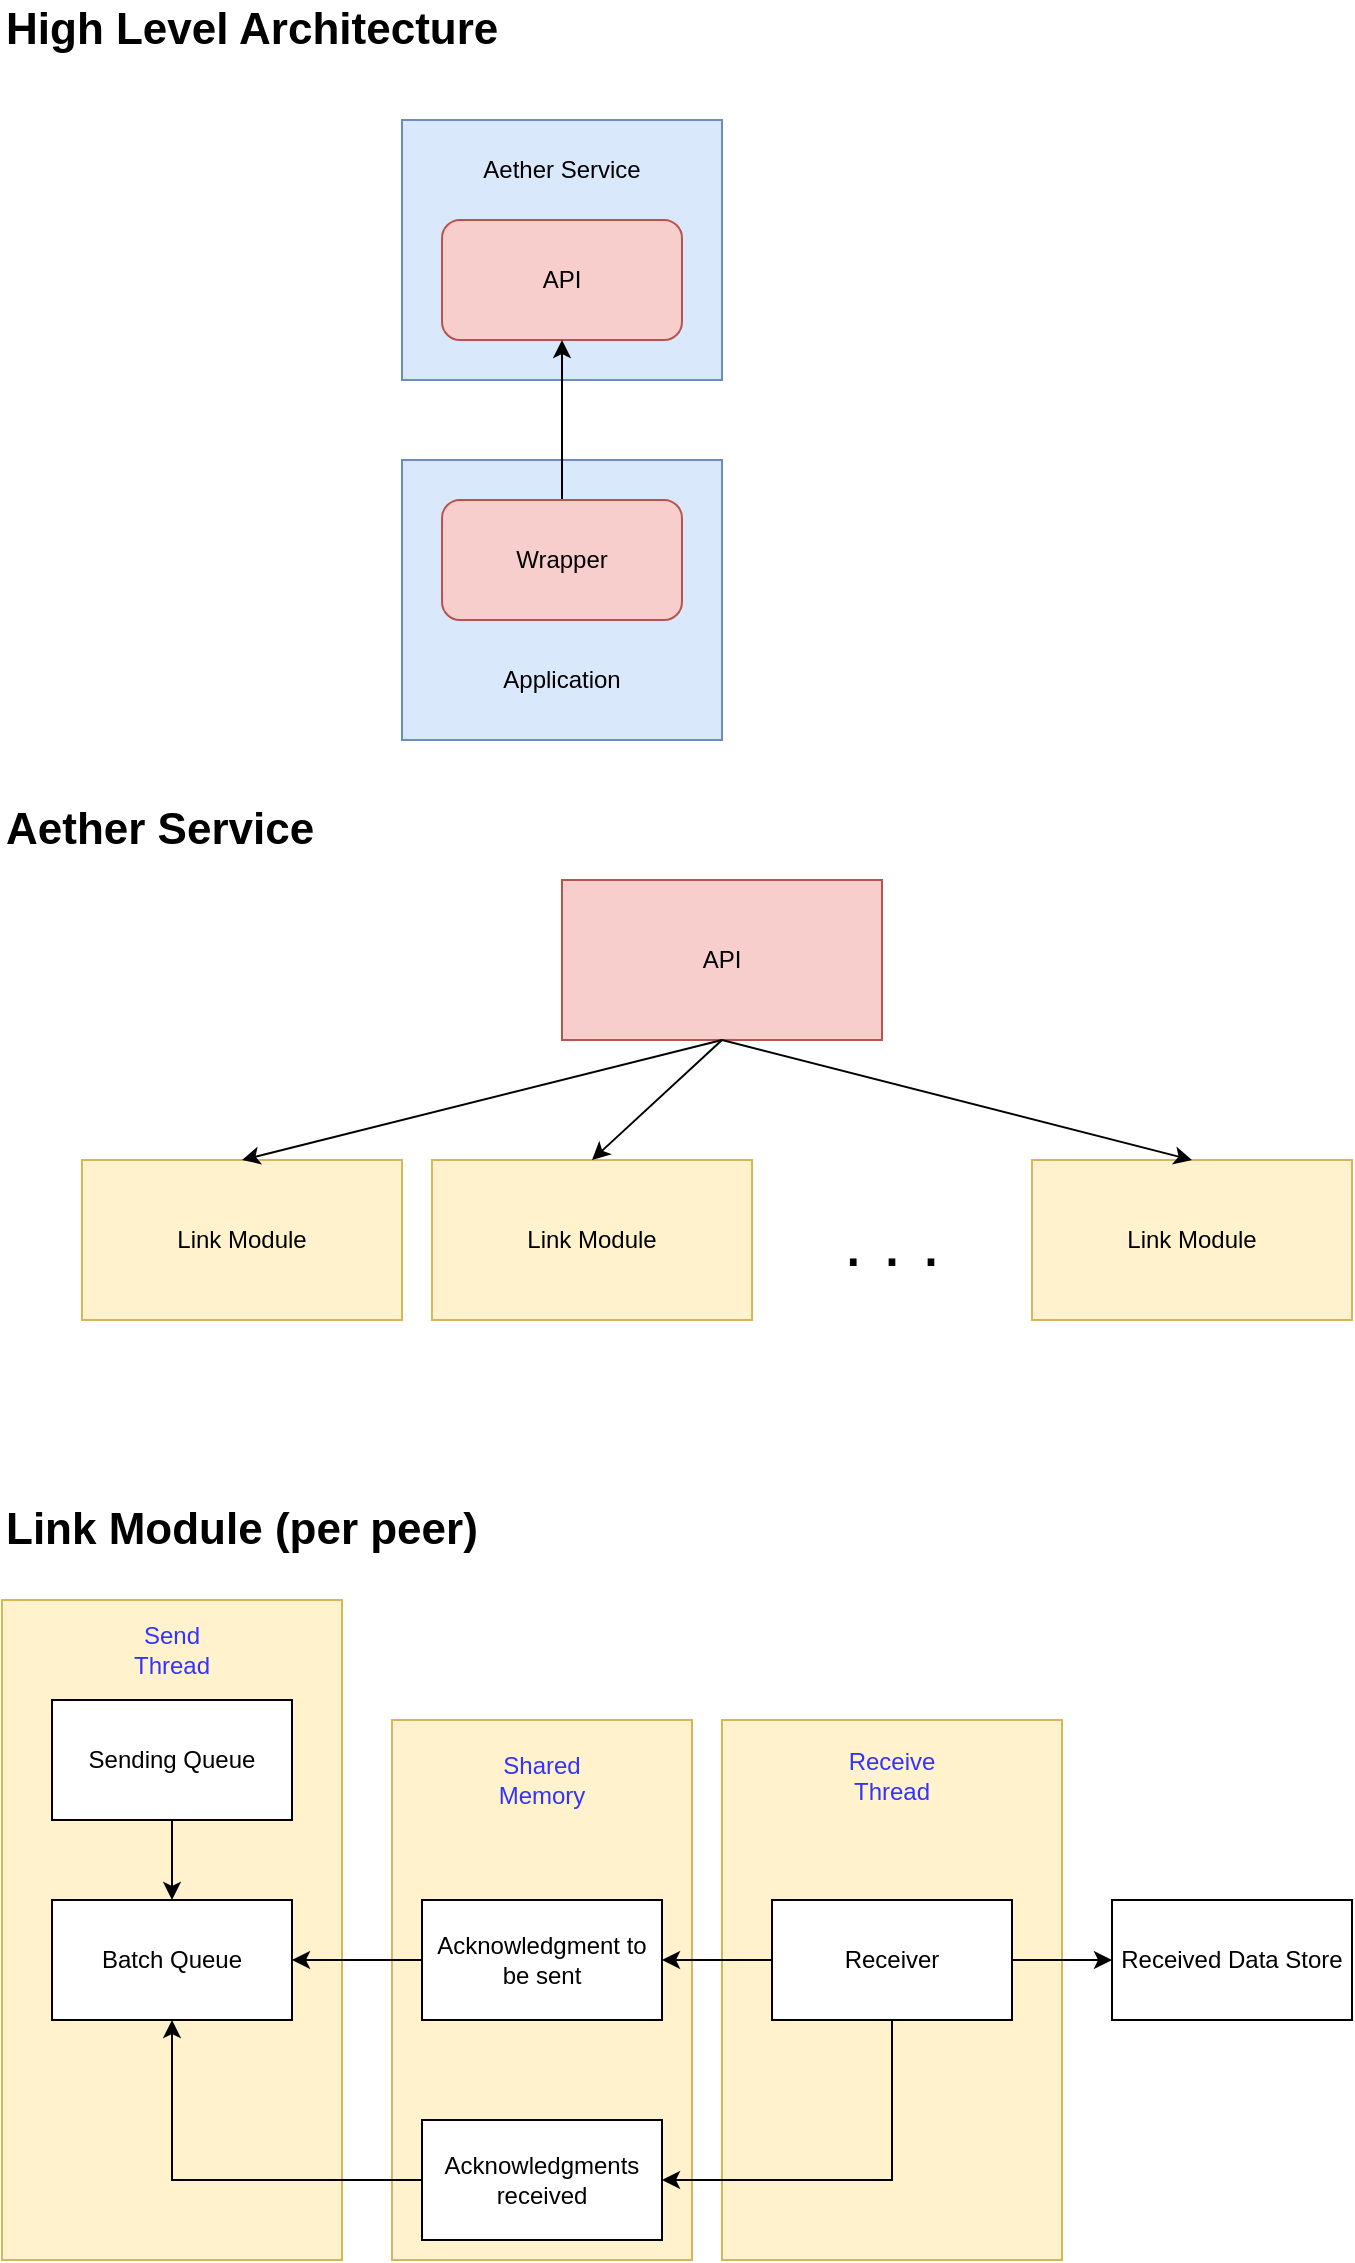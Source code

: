 <mxfile version="15.5.4" type="github" pages="4">
  <diagram id="PdFycrB_7tTO06IGKe78" name="Architecture">
    <mxGraphModel dx="1392" dy="768" grid="1" gridSize="10" guides="1" tooltips="1" connect="1" arrows="1" fold="1" page="1" pageScale="1" pageWidth="850" pageHeight="1100" math="0" shadow="0">
      <root>
        <mxCell id="0" />
        <mxCell id="1" parent="0" />
        <mxCell id="Ou97Ey0Quc1elRWYNlO3-8" value="" style="rounded=0;whiteSpace=wrap;html=1;fontSize=12;align=left;fillColor=#fff2cc;strokeColor=#d6b656;" parent="1" vertex="1">
          <mxGeometry x="225" y="910" width="150" height="270" as="geometry" />
        </mxCell>
        <mxCell id="Ou97Ey0Quc1elRWYNlO3-5" value="" style="rounded=0;whiteSpace=wrap;html=1;fontSize=12;align=left;fillColor=#fff2cc;strokeColor=#d6b656;" parent="1" vertex="1">
          <mxGeometry x="390" y="910" width="170" height="270" as="geometry" />
        </mxCell>
        <mxCell id="Ou97Ey0Quc1elRWYNlO3-6" value="Receive Thread" style="text;html=1;strokeColor=none;fillColor=none;align=center;verticalAlign=middle;whiteSpace=wrap;rounded=0;fontSize=12;fontColor=#3333FF;" parent="1" vertex="1">
          <mxGeometry x="445" y="925" width="60" height="25" as="geometry" />
        </mxCell>
        <mxCell id="Ou97Ey0Quc1elRWYNlO3-3" value="" style="rounded=0;whiteSpace=wrap;html=1;fontSize=12;align=left;fillColor=#fff2cc;strokeColor=#d6b656;" parent="1" vertex="1">
          <mxGeometry x="30" y="850" width="170" height="330" as="geometry" />
        </mxCell>
        <mxCell id="V9hSGpoynFK66KpAbuJG-1" value="" style="rounded=0;whiteSpace=wrap;html=1;fillColor=#dae8fc;strokeColor=#6c8ebf;" parent="1" vertex="1">
          <mxGeometry x="230" y="110" width="160" height="130" as="geometry" />
        </mxCell>
        <mxCell id="V9hSGpoynFK66KpAbuJG-5" value="" style="rounded=0;whiteSpace=wrap;html=1;fillColor=#dae8fc;strokeColor=#6c8ebf;" parent="1" vertex="1">
          <mxGeometry x="230" y="280" width="160" height="140" as="geometry" />
        </mxCell>
        <mxCell id="V9hSGpoynFK66KpAbuJG-6" value="Application" style="text;html=1;strokeColor=none;fillColor=none;align=center;verticalAlign=middle;whiteSpace=wrap;rounded=0;" parent="1" vertex="1">
          <mxGeometry x="230" y="380" width="160" height="20" as="geometry" />
        </mxCell>
        <mxCell id="O2iVV8JzY_5Zu6JUOdHg-1" value="API" style="rounded=1;whiteSpace=wrap;html=1;fillColor=#f8cecc;strokeColor=#b85450;" parent="1" vertex="1">
          <mxGeometry x="250" y="160" width="120" height="60" as="geometry" />
        </mxCell>
        <mxCell id="4Jt4yBbwQGkjN4M2F5gR-1" style="edgeStyle=orthogonalEdgeStyle;rounded=0;orthogonalLoop=1;jettySize=auto;html=1;entryX=0.5;entryY=0;entryDx=0;entryDy=0;" parent="1" source="Kpwk3qPWhzy32gTmiNq_-1" target="Kpwk3qPWhzy32gTmiNq_-3" edge="1">
          <mxGeometry relative="1" as="geometry" />
        </mxCell>
        <mxCell id="Kpwk3qPWhzy32gTmiNq_-1" value="Sending Queue" style="rounded=0;whiteSpace=wrap;html=1;" parent="1" vertex="1">
          <mxGeometry x="55" y="900" width="120" height="60" as="geometry" />
        </mxCell>
        <mxCell id="Kpwk3qPWhzy32gTmiNq_-3" value="Batch Queue" style="rounded=0;whiteSpace=wrap;html=1;" parent="1" vertex="1">
          <mxGeometry x="55" y="1000" width="120" height="60" as="geometry" />
        </mxCell>
        <mxCell id="Kpwk3qPWhzy32gTmiNq_-4" value="Acknowledgments received" style="rounded=0;whiteSpace=wrap;html=1;" parent="1" vertex="1">
          <mxGeometry x="240" y="1110" width="120" height="60" as="geometry" />
        </mxCell>
        <mxCell id="LnK8SmwRBNaUQLHHVcb--3" style="edgeStyle=orthogonalEdgeStyle;rounded=0;orthogonalLoop=1;jettySize=auto;html=1;entryX=1;entryY=0.5;entryDx=0;entryDy=0;" parent="1" source="LnK8SmwRBNaUQLHHVcb--1" target="LnK8SmwRBNaUQLHHVcb--2" edge="1">
          <mxGeometry relative="1" as="geometry" />
        </mxCell>
        <mxCell id="Ou97Ey0Quc1elRWYNlO3-2" value="" style="edgeStyle=orthogonalEdgeStyle;rounded=0;orthogonalLoop=1;jettySize=auto;html=1;fontSize=12;" parent="1" source="LnK8SmwRBNaUQLHHVcb--1" target="Ou97Ey0Quc1elRWYNlO3-1" edge="1">
          <mxGeometry relative="1" as="geometry" />
        </mxCell>
        <mxCell id="LnK8SmwRBNaUQLHHVcb--1" value="Receiver" style="rounded=0;whiteSpace=wrap;html=1;" parent="1" vertex="1">
          <mxGeometry x="415" y="1000" width="120" height="60" as="geometry" />
        </mxCell>
        <mxCell id="LnK8SmwRBNaUQLHHVcb--4" style="edgeStyle=orthogonalEdgeStyle;rounded=0;orthogonalLoop=1;jettySize=auto;html=1;" parent="1" source="LnK8SmwRBNaUQLHHVcb--2" target="Kpwk3qPWhzy32gTmiNq_-3" edge="1">
          <mxGeometry relative="1" as="geometry" />
        </mxCell>
        <mxCell id="LnK8SmwRBNaUQLHHVcb--2" value="Acknowledgment to be sent" style="rounded=0;whiteSpace=wrap;html=1;" parent="1" vertex="1">
          <mxGeometry x="240" y="1000" width="120" height="60" as="geometry" />
        </mxCell>
        <mxCell id="giftqq-hg0A6-UcI9fgS-4" value="" style="endArrow=classic;html=1;rounded=0;entryX=1;entryY=0.5;entryDx=0;entryDy=0;exitX=0.5;exitY=1;exitDx=0;exitDy=0;" parent="1" source="LnK8SmwRBNaUQLHHVcb--1" target="Kpwk3qPWhzy32gTmiNq_-4" edge="1">
          <mxGeometry width="50" height="50" relative="1" as="geometry">
            <mxPoint x="205" y="1040" as="sourcePoint" />
            <mxPoint x="255" y="990" as="targetPoint" />
            <Array as="points">
              <mxPoint x="475" y="1140" />
            </Array>
          </mxGeometry>
        </mxCell>
        <mxCell id="giftqq-hg0A6-UcI9fgS-5" value="" style="endArrow=classic;html=1;rounded=0;entryX=0.5;entryY=1;entryDx=0;entryDy=0;exitX=0;exitY=0.5;exitDx=0;exitDy=0;" parent="1" source="Kpwk3qPWhzy32gTmiNq_-4" target="Kpwk3qPWhzy32gTmiNq_-3" edge="1">
          <mxGeometry width="50" height="50" relative="1" as="geometry">
            <mxPoint x="205" y="1040" as="sourcePoint" />
            <mxPoint x="255" y="990" as="targetPoint" />
            <Array as="points">
              <mxPoint x="115" y="1140" />
            </Array>
          </mxGeometry>
        </mxCell>
        <mxCell id="giftqq-hg0A6-UcI9fgS-6" value="Link Module (per peer)" style="text;html=1;strokeColor=none;fillColor=none;align=left;verticalAlign=middle;whiteSpace=wrap;rounded=0;fontSize=22;fontStyle=1" parent="1" vertex="1">
          <mxGeometry x="30" y="800" width="310" height="30" as="geometry" />
        </mxCell>
        <mxCell id="Ou97Ey0Quc1elRWYNlO3-1" value="Received Data Store" style="whiteSpace=wrap;html=1;rounded=0;" parent="1" vertex="1">
          <mxGeometry x="585" y="1000" width="120" height="60" as="geometry" />
        </mxCell>
        <mxCell id="Ou97Ey0Quc1elRWYNlO3-4" value="Send Thread" style="text;html=1;strokeColor=none;fillColor=none;align=center;verticalAlign=middle;whiteSpace=wrap;rounded=0;fontSize=12;fontColor=#3333FF;" parent="1" vertex="1">
          <mxGeometry x="85" y="860" width="60" height="30" as="geometry" />
        </mxCell>
        <mxCell id="Ou97Ey0Quc1elRWYNlO3-9" value="Shared Memory" style="text;html=1;strokeColor=none;fillColor=none;align=center;verticalAlign=middle;whiteSpace=wrap;rounded=0;fontSize=12;fontColor=#3333FF;" parent="1" vertex="1">
          <mxGeometry x="270" y="925" width="60" height="30" as="geometry" />
        </mxCell>
        <mxCell id="Ou97Ey0Quc1elRWYNlO3-12" value="Link Module" style="rounded=0;whiteSpace=wrap;html=1;fillColor=#fff2cc;strokeColor=#d6b656;" parent="1" vertex="1">
          <mxGeometry x="70" y="630" width="160" height="80" as="geometry" />
        </mxCell>
        <mxCell id="Ou97Ey0Quc1elRWYNlO3-13" value="Link Module" style="rounded=0;whiteSpace=wrap;html=1;fillColor=#fff2cc;strokeColor=#d6b656;" parent="1" vertex="1">
          <mxGeometry x="245" y="630" width="160" height="80" as="geometry" />
        </mxCell>
        <mxCell id="Ou97Ey0Quc1elRWYNlO3-14" value="Link Module" style="rounded=0;whiteSpace=wrap;html=1;fillColor=#fff2cc;strokeColor=#d6b656;" parent="1" vertex="1">
          <mxGeometry x="545" y="630" width="160" height="80" as="geometry" />
        </mxCell>
        <mxCell id="Ou97Ey0Quc1elRWYNlO3-15" value=". . ." style="text;html=1;strokeColor=none;fillColor=none;align=center;verticalAlign=middle;whiteSpace=wrap;rounded=0;fontSize=35;fontColor=#000000;" parent="1" vertex="1">
          <mxGeometry x="445" y="655" width="60" height="30" as="geometry" />
        </mxCell>
        <mxCell id="Ou97Ey0Quc1elRWYNlO3-18" value="API" style="rounded=0;whiteSpace=wrap;html=1;fillColor=#f8cecc;strokeColor=#b85450;" parent="1" vertex="1">
          <mxGeometry x="310" y="490" width="160" height="80" as="geometry" />
        </mxCell>
        <mxCell id="Ou97Ey0Quc1elRWYNlO3-20" value="" style="endArrow=classic;html=1;rounded=0;fontSize=35;fontColor=#000000;exitX=0.5;exitY=1;exitDx=0;exitDy=0;entryX=0.5;entryY=0;entryDx=0;entryDy=0;" parent="1" source="Ou97Ey0Quc1elRWYNlO3-18" target="Ou97Ey0Quc1elRWYNlO3-12" edge="1">
          <mxGeometry width="50" height="50" relative="1" as="geometry">
            <mxPoint x="310" y="690" as="sourcePoint" />
            <mxPoint x="360" y="640" as="targetPoint" />
          </mxGeometry>
        </mxCell>
        <mxCell id="Ou97Ey0Quc1elRWYNlO3-21" value="" style="endArrow=classic;html=1;rounded=0;fontSize=35;fontColor=#000000;exitX=0.5;exitY=1;exitDx=0;exitDy=0;entryX=0.5;entryY=0;entryDx=0;entryDy=0;" parent="1" source="Ou97Ey0Quc1elRWYNlO3-18" target="Ou97Ey0Quc1elRWYNlO3-13" edge="1">
          <mxGeometry width="50" height="50" relative="1" as="geometry">
            <mxPoint x="400" y="530" as="sourcePoint" />
            <mxPoint x="160" y="640" as="targetPoint" />
          </mxGeometry>
        </mxCell>
        <mxCell id="Ou97Ey0Quc1elRWYNlO3-22" value="" style="endArrow=classic;html=1;rounded=0;fontSize=35;fontColor=#000000;exitX=0.5;exitY=1;exitDx=0;exitDy=0;entryX=0.5;entryY=0;entryDx=0;entryDy=0;" parent="1" source="Ou97Ey0Quc1elRWYNlO3-18" target="Ou97Ey0Quc1elRWYNlO3-14" edge="1">
          <mxGeometry width="50" height="50" relative="1" as="geometry">
            <mxPoint x="410" y="540" as="sourcePoint" />
            <mxPoint x="170" y="650" as="targetPoint" />
          </mxGeometry>
        </mxCell>
        <mxCell id="Ou97Ey0Quc1elRWYNlO3-24" value="Aether Service" style="text;html=1;strokeColor=none;fillColor=none;align=left;verticalAlign=middle;whiteSpace=wrap;rounded=0;fontSize=22;fontStyle=1" parent="1" vertex="1">
          <mxGeometry x="30" y="450" width="310" height="30" as="geometry" />
        </mxCell>
        <mxCell id="Ou97Ey0Quc1elRWYNlO3-26" style="edgeStyle=orthogonalEdgeStyle;rounded=0;orthogonalLoop=1;jettySize=auto;html=1;entryX=0.5;entryY=1;entryDx=0;entryDy=0;fontSize=12;fontColor=#000000;" parent="1" source="Ou97Ey0Quc1elRWYNlO3-25" target="O2iVV8JzY_5Zu6JUOdHg-1" edge="1">
          <mxGeometry relative="1" as="geometry" />
        </mxCell>
        <mxCell id="Ou97Ey0Quc1elRWYNlO3-25" value="&lt;font style=&quot;font-size: 12px&quot;&gt;Wrapper&lt;/font&gt;" style="rounded=1;whiteSpace=wrap;html=1;fontSize=12;align=center;fillColor=#f8cecc;strokeColor=#b85450;" parent="1" vertex="1">
          <mxGeometry x="250" y="300" width="120" height="60" as="geometry" />
        </mxCell>
        <mxCell id="Ou97Ey0Quc1elRWYNlO3-27" value="Aether Service" style="text;html=1;strokeColor=none;fillColor=none;align=center;verticalAlign=middle;whiteSpace=wrap;rounded=0;fontSize=12;fontColor=#000000;" parent="1" vertex="1">
          <mxGeometry x="260" y="120" width="100" height="30" as="geometry" />
        </mxCell>
        <mxCell id="Ou97Ey0Quc1elRWYNlO3-29" value="High Level Architecture" style="text;html=1;strokeColor=none;fillColor=none;align=left;verticalAlign=middle;whiteSpace=wrap;rounded=0;fontSize=22;fontStyle=1" parent="1" vertex="1">
          <mxGeometry x="30" y="50" width="310" height="30" as="geometry" />
        </mxCell>
      </root>
    </mxGraphModel>
  </diagram>
  <diagram id="UgIn0Fa1hVpHLvJkTgKs" name="Layers">
    <mxGraphModel dx="1392" dy="768" grid="1" gridSize="10" guides="1" tooltips="1" connect="1" arrows="1" fold="1" page="1" pageScale="1" pageWidth="850" pageHeight="1100" math="0" shadow="0">
      <root>
        <mxCell id="uEv89ou_gmRSRx-auxRe-0" />
        <mxCell id="uEv89ou_gmRSRx-auxRe-1" parent="uEv89ou_gmRSRx-auxRe-0" />
        <mxCell id="uEv89ou_gmRSRx-auxRe-2" value="Network Module&lt;br&gt;(Packet Queue)" style="rounded=0;whiteSpace=wrap;html=1;" parent="uEv89ou_gmRSRx-auxRe-1" vertex="1">
          <mxGeometry x="40" y="240" width="120" height="60" as="geometry" />
        </mxCell>
        <mxCell id="uEv89ou_gmRSRx-auxRe-3" value="Peer Module&lt;br&gt;(Unique to endpoints)" style="rounded=0;whiteSpace=wrap;html=1;" parent="uEv89ou_gmRSRx-auxRe-1" vertex="1">
          <mxGeometry x="40" y="170" width="120" height="60" as="geometry" />
        </mxCell>
        <mxCell id="uEv89ou_gmRSRx-auxRe-4" value="Encryption and Authentication" style="rounded=0;whiteSpace=wrap;html=1;" parent="uEv89ou_gmRSRx-auxRe-1" vertex="1">
          <mxGeometry x="170" y="170" width="120" height="60" as="geometry" />
        </mxCell>
        <mxCell id="uEv89ou_gmRSRx-auxRe-5" value="Payload" style="rounded=0;whiteSpace=wrap;html=1;" parent="uEv89ou_gmRSRx-auxRe-1" vertex="1">
          <mxGeometry x="40" y="100" width="120" height="60" as="geometry" />
        </mxCell>
        <mxCell id="uEv89ou_gmRSRx-auxRe-6" value="Layers" style="text;html=1;strokeColor=none;fillColor=none;align=left;verticalAlign=middle;whiteSpace=wrap;rounded=0;fontStyle=1;fontSize=22;" parent="uEv89ou_gmRSRx-auxRe-1" vertex="1">
          <mxGeometry x="40" y="70" width="190" height="20" as="geometry" />
        </mxCell>
        <mxCell id="uEv89ou_gmRSRx-auxRe-7" value="UDP/IP" style="rounded=0;whiteSpace=wrap;html=1;" parent="uEv89ou_gmRSRx-auxRe-1" vertex="1">
          <mxGeometry x="40" y="310" width="120" height="60" as="geometry" />
        </mxCell>
        <mxCell id="on8hNy_nLZvVbBGMOXHb-1" value="Peer Discovery /Introduction" style="rounded=0;whiteSpace=wrap;html=1;" parent="uEv89ou_gmRSRx-auxRe-1" vertex="1">
          <mxGeometry x="170" y="100" width="120" height="60" as="geometry" />
        </mxCell>
      </root>
    </mxGraphModel>
  </diagram>
  <diagram id="0kTx7EAcdMh4NOcuyd4_" name="Queue">
    <mxGraphModel dx="1392" dy="768" grid="1" gridSize="10" guides="1" tooltips="1" connect="1" arrows="1" fold="1" page="1" pageScale="1" pageWidth="850" pageHeight="1100" math="0" shadow="0">
      <root>
        <mxCell id="tyVabii5Vsw2cVRcfl4J-0" />
        <mxCell id="tyVabii5Vsw2cVRcfl4J-1" parent="tyVabii5Vsw2cVRcfl4J-0" />
        <mxCell id="tyVabii5Vsw2cVRcfl4J-33" value="" style="edgeStyle=orthogonalEdgeStyle;rounded=0;orthogonalLoop=1;jettySize=auto;html=1;" parent="tyVabii5Vsw2cVRcfl4J-1" source="tyVabii5Vsw2cVRcfl4J-4" target="tyVabii5Vsw2cVRcfl4J-32" edge="1">
          <mxGeometry relative="1" as="geometry" />
        </mxCell>
        <mxCell id="tyVabii5Vsw2cVRcfl4J-4" value="Dequeue Packet" style="shape=parallelogram;perimeter=parallelogramPerimeter;whiteSpace=wrap;html=1;fixedSize=1;" parent="tyVabii5Vsw2cVRcfl4J-1" vertex="1">
          <mxGeometry x="100" y="105" width="120" height="50" as="geometry" />
        </mxCell>
        <mxCell id="tyVabii5Vsw2cVRcfl4J-16" value="" style="edgeStyle=orthogonalEdgeStyle;rounded=0;orthogonalLoop=1;jettySize=auto;html=1;" parent="tyVabii5Vsw2cVRcfl4J-1" source="tyVabii5Vsw2cVRcfl4J-13" target="tyVabii5Vsw2cVRcfl4J-15" edge="1">
          <mxGeometry relative="1" as="geometry" />
        </mxCell>
        <mxCell id="tyVabii5Vsw2cVRcfl4J-19" value="" style="edgeStyle=orthogonalEdgeStyle;rounded=0;orthogonalLoop=1;jettySize=auto;html=1;" parent="tyVabii5Vsw2cVRcfl4J-1" source="tyVabii5Vsw2cVRcfl4J-13" target="tyVabii5Vsw2cVRcfl4J-18" edge="1">
          <mxGeometry relative="1" as="geometry" />
        </mxCell>
        <mxCell id="tyVabii5Vsw2cVRcfl4J-13" value="Has been ack?" style="rhombus;whiteSpace=wrap;html=1;" parent="tyVabii5Vsw2cVRcfl4J-1" vertex="1">
          <mxGeometry x="120" y="400" width="80" height="80" as="geometry" />
        </mxCell>
        <mxCell id="tyVabii5Vsw2cVRcfl4J-17" style="edgeStyle=orthogonalEdgeStyle;rounded=0;orthogonalLoop=1;jettySize=auto;html=1;entryX=1;entryY=0.5;entryDx=0;entryDy=0;" parent="tyVabii5Vsw2cVRcfl4J-1" source="tyVabii5Vsw2cVRcfl4J-15" target="tyVabii5Vsw2cVRcfl4J-4" edge="1">
          <mxGeometry relative="1" as="geometry">
            <mxPoint x="320" y="180" as="targetPoint" />
            <Array as="points">
              <mxPoint x="390" y="130" />
            </Array>
          </mxGeometry>
        </mxCell>
        <mxCell id="tyVabii5Vsw2cVRcfl4J-15" value="Discard" style="whiteSpace=wrap;html=1;" parent="tyVabii5Vsw2cVRcfl4J-1" vertex="1">
          <mxGeometry x="330" y="415" width="120" height="50" as="geometry" />
        </mxCell>
        <mxCell id="tyVabii5Vsw2cVRcfl4J-24" value="" style="edgeStyle=orthogonalEdgeStyle;rounded=0;orthogonalLoop=1;jettySize=auto;html=1;" parent="tyVabii5Vsw2cVRcfl4J-1" source="tyVabii5Vsw2cVRcfl4J-18" target="tyVabii5Vsw2cVRcfl4J-23" edge="1">
          <mxGeometry relative="1" as="geometry" />
        </mxCell>
        <mxCell id="tyVabii5Vsw2cVRcfl4J-18" value="Compile into String" style="whiteSpace=wrap;html=1;" parent="tyVabii5Vsw2cVRcfl4J-1" vertex="1">
          <mxGeometry x="100" y="520" width="120" height="50" as="geometry" />
        </mxCell>
        <mxCell id="tyVabii5Vsw2cVRcfl4J-20" value="Yes" style="text;html=1;strokeColor=none;fillColor=none;align=center;verticalAlign=middle;whiteSpace=wrap;rounded=0;" parent="tyVabii5Vsw2cVRcfl4J-1" vertex="1">
          <mxGeometry x="200" y="410" width="60" height="30" as="geometry" />
        </mxCell>
        <mxCell id="tyVabii5Vsw2cVRcfl4J-21" value="No" style="text;html=1;strokeColor=none;fillColor=none;align=center;verticalAlign=middle;whiteSpace=wrap;rounded=0;" parent="tyVabii5Vsw2cVRcfl4J-1" vertex="1">
          <mxGeometry x="100" y="480" width="60" height="30" as="geometry" />
        </mxCell>
        <mxCell id="tyVabii5Vsw2cVRcfl4J-29" style="edgeStyle=orthogonalEdgeStyle;rounded=0;orthogonalLoop=1;jettySize=auto;html=1;entryX=0.5;entryY=0;entryDx=0;entryDy=0;" parent="tyVabii5Vsw2cVRcfl4J-1" source="tyVabii5Vsw2cVRcfl4J-23" target="tyVabii5Vsw2cVRcfl4J-28" edge="1">
          <mxGeometry relative="1" as="geometry" />
        </mxCell>
        <mxCell id="tyVabii5Vsw2cVRcfl4J-23" value="Send UDP packet" style="whiteSpace=wrap;html=1;" parent="tyVabii5Vsw2cVRcfl4J-1" vertex="1">
          <mxGeometry x="100" y="600" width="120" height="50" as="geometry" />
        </mxCell>
        <mxCell id="tyVabii5Vsw2cVRcfl4J-30" style="edgeStyle=orthogonalEdgeStyle;rounded=0;orthogonalLoop=1;jettySize=auto;html=1;entryX=0;entryY=0.5;entryDx=0;entryDy=0;" parent="tyVabii5Vsw2cVRcfl4J-1" source="tyVabii5Vsw2cVRcfl4J-28" target="tyVabii5Vsw2cVRcfl4J-4" edge="1">
          <mxGeometry relative="1" as="geometry">
            <Array as="points">
              <mxPoint x="40" y="725" />
              <mxPoint x="40" y="130" />
            </Array>
          </mxGeometry>
        </mxCell>
        <mxCell id="tyVabii5Vsw2cVRcfl4J-28" value="Enqueue Packet" style="shape=parallelogram;perimeter=parallelogramPerimeter;whiteSpace=wrap;html=1;fixedSize=1;" parent="tyVabii5Vsw2cVRcfl4J-1" vertex="1">
          <mxGeometry x="100" y="700" width="120" height="50" as="geometry" />
        </mxCell>
        <mxCell id="tyVabii5Vsw2cVRcfl4J-37" value="" style="edgeStyle=orthogonalEdgeStyle;rounded=0;orthogonalLoop=1;jettySize=auto;html=1;" parent="tyVabii5Vsw2cVRcfl4J-1" source="tyVabii5Vsw2cVRcfl4J-32" target="tyVabii5Vsw2cVRcfl4J-36" edge="1">
          <mxGeometry relative="1" as="geometry" />
        </mxCell>
        <mxCell id="ggCloSW8JumEjg5xQeNg-8" value="" style="edgeStyle=orthogonalEdgeStyle;rounded=0;orthogonalLoop=1;jettySize=auto;html=1;fontSize=12;" parent="tyVabii5Vsw2cVRcfl4J-1" source="tyVabii5Vsw2cVRcfl4J-32" target="ggCloSW8JumEjg5xQeNg-7" edge="1">
          <mxGeometry relative="1" as="geometry" />
        </mxCell>
        <mxCell id="tyVabii5Vsw2cVRcfl4J-32" value="Is empty?" style="rhombus;whiteSpace=wrap;html=1;" parent="tyVabii5Vsw2cVRcfl4J-1" vertex="1">
          <mxGeometry x="120" y="190" width="80" height="80" as="geometry" />
        </mxCell>
        <mxCell id="tyVabii5Vsw2cVRcfl4J-35" value="No" style="text;html=1;strokeColor=none;fillColor=none;align=center;verticalAlign=middle;whiteSpace=wrap;rounded=0;" parent="tyVabii5Vsw2cVRcfl4J-1" vertex="1">
          <mxGeometry x="100" y="270" width="60" height="30" as="geometry" />
        </mxCell>
        <mxCell id="tyVabii5Vsw2cVRcfl4J-38" style="edgeStyle=orthogonalEdgeStyle;rounded=0;orthogonalLoop=1;jettySize=auto;html=1;entryX=1;entryY=0.75;entryDx=0;entryDy=0;" parent="tyVabii5Vsw2cVRcfl4J-1" source="tyVabii5Vsw2cVRcfl4J-36" target="tyVabii5Vsw2cVRcfl4J-4" edge="1">
          <mxGeometry relative="1" as="geometry">
            <mxPoint x="240" y="170" as="targetPoint" />
            <Array as="points">
              <mxPoint x="310" y="140" />
            </Array>
          </mxGeometry>
        </mxCell>
        <mxCell id="tyVabii5Vsw2cVRcfl4J-36" value="Enqueue next N packets from primary queue" style="whiteSpace=wrap;html=1;" parent="tyVabii5Vsw2cVRcfl4J-1" vertex="1">
          <mxGeometry x="250" y="205" width="120" height="50" as="geometry" />
        </mxCell>
        <mxCell id="tyVabii5Vsw2cVRcfl4J-39" value="Batch Queue (Window)" style="text;html=1;strokeColor=none;fillColor=none;align=left;verticalAlign=middle;whiteSpace=wrap;rounded=0;fontStyle=1;fontSize=22;" parent="tyVabii5Vsw2cVRcfl4J-1" vertex="1">
          <mxGeometry x="40" y="40" width="270" height="30" as="geometry" />
        </mxCell>
        <mxCell id="ggCloSW8JumEjg5xQeNg-0" value="Primary Queue" style="text;html=1;strokeColor=none;fillColor=none;align=left;verticalAlign=middle;whiteSpace=wrap;rounded=0;fontStyle=1;fontSize=22;" parent="tyVabii5Vsw2cVRcfl4J-1" vertex="1">
          <mxGeometry x="470" y="40" width="190" height="30" as="geometry" />
        </mxCell>
        <mxCell id="ggCloSW8JumEjg5xQeNg-4" value="" style="edgeStyle=orthogonalEdgeStyle;rounded=0;orthogonalLoop=1;jettySize=auto;html=1;fontSize=12;" parent="tyVabii5Vsw2cVRcfl4J-1" source="ggCloSW8JumEjg5xQeNg-2" target="ggCloSW8JumEjg5xQeNg-3" edge="1">
          <mxGeometry relative="1" as="geometry" />
        </mxCell>
        <mxCell id="ggCloSW8JumEjg5xQeNg-2" value="Receive Payload" style="shape=parallelogram;perimeter=parallelogramPerimeter;whiteSpace=wrap;html=1;fixedSize=1;" parent="tyVabii5Vsw2cVRcfl4J-1" vertex="1">
          <mxGeometry x="490" y="105" width="120" height="50" as="geometry" />
        </mxCell>
        <mxCell id="ggCloSW8JumEjg5xQeNg-6" value="" style="edgeStyle=orthogonalEdgeStyle;rounded=0;orthogonalLoop=1;jettySize=auto;html=1;fontSize=12;" parent="tyVabii5Vsw2cVRcfl4J-1" source="ggCloSW8JumEjg5xQeNg-3" target="ggCloSW8JumEjg5xQeNg-5" edge="1">
          <mxGeometry relative="1" as="geometry" />
        </mxCell>
        <mxCell id="ggCloSW8JumEjg5xQeNg-3" value="Add meta data" style="whiteSpace=wrap;html=1;" parent="tyVabii5Vsw2cVRcfl4J-1" vertex="1">
          <mxGeometry x="490" y="200" width="120" height="50" as="geometry" />
        </mxCell>
        <mxCell id="ggCloSW8JumEjg5xQeNg-5" value="Enqueue Packet" style="whiteSpace=wrap;html=1;" parent="tyVabii5Vsw2cVRcfl4J-1" vertex="1">
          <mxGeometry x="490" y="300" width="120" height="50" as="geometry" />
        </mxCell>
        <mxCell id="ggCloSW8JumEjg5xQeNg-9" style="edgeStyle=orthogonalEdgeStyle;rounded=0;orthogonalLoop=1;jettySize=auto;html=1;entryX=0.5;entryY=0;entryDx=0;entryDy=0;fontSize=12;" parent="tyVabii5Vsw2cVRcfl4J-1" source="ggCloSW8JumEjg5xQeNg-7" target="tyVabii5Vsw2cVRcfl4J-13" edge="1">
          <mxGeometry relative="1" as="geometry" />
        </mxCell>
        <mxCell id="ggCloSW8JumEjg5xQeNg-7" value="Add ack for previous packet" style="whiteSpace=wrap;html=1;" parent="tyVabii5Vsw2cVRcfl4J-1" vertex="1">
          <mxGeometry x="100" y="310" width="120" height="50" as="geometry" />
        </mxCell>
        <mxCell id="GRnd1PRHBdT-GgJka5Ad-2" value="Receive Module" style="text;html=1;strokeColor=none;fillColor=none;align=left;verticalAlign=middle;whiteSpace=wrap;rounded=0;fontStyle=1;fontSize=22;" parent="tyVabii5Vsw2cVRcfl4J-1" vertex="1">
          <mxGeometry x="760" y="40" width="190" height="30" as="geometry" />
        </mxCell>
        <mxCell id="GRnd1PRHBdT-GgJka5Ad-5" value="" style="edgeStyle=orthogonalEdgeStyle;rounded=0;orthogonalLoop=1;jettySize=auto;html=1;" parent="tyVabii5Vsw2cVRcfl4J-1" source="GRnd1PRHBdT-GgJka5Ad-3" target="GRnd1PRHBdT-GgJka5Ad-4" edge="1">
          <mxGeometry relative="1" as="geometry" />
        </mxCell>
        <mxCell id="GRnd1PRHBdT-GgJka5Ad-3" value="Receive&lt;br&gt;UDP Packet" style="shape=parallelogram;perimeter=parallelogramPerimeter;whiteSpace=wrap;html=1;fixedSize=1;" parent="tyVabii5Vsw2cVRcfl4J-1" vertex="1">
          <mxGeometry x="780" y="105" width="120" height="50" as="geometry" />
        </mxCell>
        <mxCell id="Jc-i_yX_xQUHW3QNe7FC-3" value="" style="edgeStyle=orthogonalEdgeStyle;rounded=0;orthogonalLoop=1;jettySize=auto;html=1;fontSize=12;" parent="tyVabii5Vsw2cVRcfl4J-1" source="GRnd1PRHBdT-GgJka5Ad-4" target="Jc-i_yX_xQUHW3QNe7FC-2" edge="1">
          <mxGeometry relative="1" as="geometry" />
        </mxCell>
        <mxCell id="GRnd1PRHBdT-GgJka5Ad-4" value="Decode it into struct" style="whiteSpace=wrap;html=1;" parent="tyVabii5Vsw2cVRcfl4J-1" vertex="1">
          <mxGeometry x="780" y="200" width="120" height="50" as="geometry" />
        </mxCell>
        <mxCell id="0JOSD5hBWOhmXbvwowWh-0" value="Yes" style="text;html=1;strokeColor=none;fillColor=none;align=center;verticalAlign=middle;whiteSpace=wrap;rounded=0;" parent="tyVabii5Vsw2cVRcfl4J-1" vertex="1">
          <mxGeometry x="190" y="200" width="60" height="30" as="geometry" />
        </mxCell>
        <mxCell id="Jc-i_yX_xQUHW3QNe7FC-5" value="" style="edgeStyle=orthogonalEdgeStyle;rounded=0;orthogonalLoop=1;jettySize=auto;html=1;fontSize=12;" parent="tyVabii5Vsw2cVRcfl4J-1" source="Jc-i_yX_xQUHW3QNe7FC-2" target="Jc-i_yX_xQUHW3QNe7FC-4" edge="1">
          <mxGeometry relative="1" as="geometry" />
        </mxCell>
        <mxCell id="Jc-i_yX_xQUHW3QNe7FC-2" value="Insert into Hashmap (i % N)" style="whiteSpace=wrap;html=1;" parent="tyVabii5Vsw2cVRcfl4J-1" vertex="1">
          <mxGeometry x="780" y="300" width="120" height="50" as="geometry" />
        </mxCell>
        <mxCell id="Jc-i_yX_xQUHW3QNe7FC-7" value="" style="edgeStyle=orthogonalEdgeStyle;rounded=0;orthogonalLoop=1;jettySize=auto;html=1;fontSize=12;" parent="tyVabii5Vsw2cVRcfl4J-1" source="Jc-i_yX_xQUHW3QNe7FC-4" target="Jc-i_yX_xQUHW3QNe7FC-6" edge="1">
          <mxGeometry relative="1" as="geometry" />
        </mxCell>
        <mxCell id="Jc-i_yX_xQUHW3QNe7FC-4" value="Add to acknowledgment list" style="whiteSpace=wrap;html=1;" parent="tyVabii5Vsw2cVRcfl4J-1" vertex="1">
          <mxGeometry x="780" y="395" width="120" height="60" as="geometry" />
        </mxCell>
        <mxCell id="Jc-i_yX_xQUHW3QNe7FC-9" value="" style="edgeStyle=orthogonalEdgeStyle;rounded=0;orthogonalLoop=1;jettySize=auto;html=1;fontSize=12;" parent="tyVabii5Vsw2cVRcfl4J-1" source="Jc-i_yX_xQUHW3QNe7FC-6" target="Jc-i_yX_xQUHW3QNe7FC-8" edge="1">
          <mxGeometry relative="1" as="geometry" />
        </mxCell>
        <mxCell id="Jc-i_yX_xQUHW3QNe7FC-10" style="edgeStyle=orthogonalEdgeStyle;rounded=0;orthogonalLoop=1;jettySize=auto;html=1;fontSize=12;entryX=0;entryY=0.5;entryDx=0;entryDy=0;" parent="tyVabii5Vsw2cVRcfl4J-1" source="Jc-i_yX_xQUHW3QNe7FC-6" target="GRnd1PRHBdT-GgJka5Ad-3" edge="1">
          <mxGeometry relative="1" as="geometry">
            <mxPoint x="700" y="390" as="targetPoint" />
            <Array as="points">
              <mxPoint x="710" y="565" />
              <mxPoint x="710" y="130" />
            </Array>
          </mxGeometry>
        </mxCell>
        <mxCell id="Jc-i_yX_xQUHW3QNe7FC-6" value="Is Window filled?" style="rhombus;whiteSpace=wrap;html=1;" parent="tyVabii5Vsw2cVRcfl4J-1" vertex="1">
          <mxGeometry x="800" y="525" width="80" height="80" as="geometry" />
        </mxCell>
        <mxCell id="Jc-i_yX_xQUHW3QNe7FC-8" value="Return received data" style="whiteSpace=wrap;html=1;" parent="tyVabii5Vsw2cVRcfl4J-1" vertex="1">
          <mxGeometry x="950" y="535" width="120" height="60" as="geometry" />
        </mxCell>
        <mxCell id="Jc-i_yX_xQUHW3QNe7FC-11" value="No" style="text;html=1;strokeColor=none;fillColor=none;align=center;verticalAlign=middle;whiteSpace=wrap;rounded=0;fontSize=12;" parent="tyVabii5Vsw2cVRcfl4J-1" vertex="1">
          <mxGeometry x="740" y="535" width="60" height="30" as="geometry" />
        </mxCell>
        <mxCell id="Jc-i_yX_xQUHW3QNe7FC-12" value="Yes" style="text;html=1;strokeColor=none;fillColor=none;align=center;verticalAlign=middle;whiteSpace=wrap;rounded=0;fontSize=12;" parent="tyVabii5Vsw2cVRcfl4J-1" vertex="1">
          <mxGeometry x="880" y="535" width="60" height="30" as="geometry" />
        </mxCell>
      </root>
    </mxGraphModel>
  </diagram>
  <diagram id="eApnZjKtCcMCIeWOJo9u" name="Packet Structure">
    <mxGraphModel dx="795" dy="439" grid="1" gridSize="10" guides="1" tooltips="1" connect="1" arrows="1" fold="1" page="1" pageScale="1" pageWidth="850" pageHeight="1100" math="0" shadow="0">
      <root>
        <mxCell id="XDRRk5pc3TNcPbYAYi4e-0" />
        <mxCell id="XDRRk5pc3TNcPbYAYi4e-1" parent="XDRRk5pc3TNcPbYAYi4e-0" />
        <mxCell id="XDRRk5pc3TNcPbYAYi4e-2" value="ID" style="rounded=0;whiteSpace=wrap;html=1;" vertex="1" parent="XDRRk5pc3TNcPbYAYi4e-1">
          <mxGeometry x="40" y="120" width="160" height="40" as="geometry" />
        </mxCell>
        <mxCell id="XDRRk5pc3TNcPbYAYi4e-3" value="Sequence Number" style="rounded=0;whiteSpace=wrap;html=1;" vertex="1" parent="XDRRk5pc3TNcPbYAYi4e-1">
          <mxGeometry x="40" y="160" width="160" height="40" as="geometry" />
        </mxCell>
        <mxCell id="XDRRk5pc3TNcPbYAYi4e-4" value="ACK Begin" style="rounded=0;whiteSpace=wrap;html=1;" vertex="1" parent="XDRRk5pc3TNcPbYAYi4e-1">
          <mxGeometry x="40" y="200" width="160" height="40" as="geometry" />
        </mxCell>
        <mxCell id="XDRRk5pc3TNcPbYAYi4e-5" value="ACK End" style="rounded=0;whiteSpace=wrap;html=1;" vertex="1" parent="XDRRk5pc3TNcPbYAYi4e-1">
          <mxGeometry x="40" y="240" width="40" height="40" as="geometry" />
        </mxCell>
        <mxCell id="XDRRk5pc3TNcPbYAYi4e-6" value="Miss Count" style="rounded=0;whiteSpace=wrap;html=1;" vertex="1" parent="XDRRk5pc3TNcPbYAYi4e-1">
          <mxGeometry x="80" y="240" width="40" height="40" as="geometry" />
        </mxCell>
        <mxCell id="XDRRk5pc3TNcPbYAYi4e-8" value="Miss 1" style="rounded=0;whiteSpace=wrap;html=1;" vertex="1" parent="XDRRk5pc3TNcPbYAYi4e-1">
          <mxGeometry x="120" y="240" width="40" height="40" as="geometry" />
        </mxCell>
        <mxCell id="XDRRk5pc3TNcPbYAYi4e-9" value="Miss 2" style="rounded=0;whiteSpace=wrap;html=1;" vertex="1" parent="XDRRk5pc3TNcPbYAYi4e-1">
          <mxGeometry x="160" y="240" width="40" height="40" as="geometry" />
        </mxCell>
        <mxCell id="XDRRk5pc3TNcPbYAYi4e-10" value=". . ." style="rounded=0;whiteSpace=wrap;html=1;" vertex="1" parent="XDRRk5pc3TNcPbYAYi4e-1">
          <mxGeometry x="40" y="280" width="120" height="40" as="geometry" />
        </mxCell>
        <mxCell id="XDRRk5pc3TNcPbYAYi4e-11" value="Miss N" style="rounded=0;whiteSpace=wrap;html=1;" vertex="1" parent="XDRRk5pc3TNcPbYAYi4e-1">
          <mxGeometry x="160" y="280" width="40" height="40" as="geometry" />
        </mxCell>
        <mxCell id="XDRRk5pc3TNcPbYAYi4e-14" value="Payload" style="rounded=0;whiteSpace=wrap;html=1;" vertex="1" parent="XDRRk5pc3TNcPbYAYi4e-1">
          <mxGeometry x="40" y="320" width="160" height="120" as="geometry" />
        </mxCell>
        <mxCell id="XDRRk5pc3TNcPbYAYi4e-13" value="Length" style="rounded=0;whiteSpace=wrap;html=1;" vertex="1" parent="XDRRk5pc3TNcPbYAYi4e-1">
          <mxGeometry x="40" y="320" width="80" height="40" as="geometry" />
        </mxCell>
        <mxCell id="XDRRk5pc3TNcPbYAYi4e-15" value="Checksum" style="rounded=0;whiteSpace=wrap;html=1;dashed=1;" vertex="1" parent="XDRRk5pc3TNcPbYAYi4e-1">
          <mxGeometry x="40" y="440" width="160" height="40" as="geometry" />
        </mxCell>
        <mxCell id="XDRRk5pc3TNcPbYAYi4e-16" value="Packet Structure" style="text;html=1;strokeColor=none;fillColor=none;align=left;verticalAlign=middle;whiteSpace=wrap;rounded=0;fontSize=22;fontStyle=1" vertex="1" parent="XDRRk5pc3TNcPbYAYi4e-1">
          <mxGeometry x="40" y="30" width="210" height="30" as="geometry" />
        </mxCell>
        <mxCell id="2edr159Olg1qGKg4K4d2-0" value="4-bytes" style="text;html=1;strokeColor=none;fillColor=none;align=center;verticalAlign=middle;whiteSpace=wrap;rounded=0;dashed=1;fontSize=12;" vertex="1" parent="XDRRk5pc3TNcPbYAYi4e-1">
          <mxGeometry x="90" y="90" width="60" height="30" as="geometry" />
        </mxCell>
      </root>
    </mxGraphModel>
  </diagram>
</mxfile>
